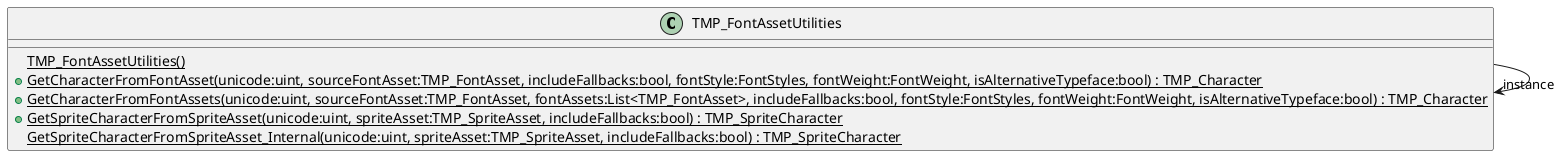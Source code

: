 @startuml
class TMP_FontAssetUtilities {
    {static} TMP_FontAssetUtilities()
    + {static} GetCharacterFromFontAsset(unicode:uint, sourceFontAsset:TMP_FontAsset, includeFallbacks:bool, fontStyle:FontStyles, fontWeight:FontWeight, isAlternativeTypeface:bool) : TMP_Character
    + {static} GetCharacterFromFontAssets(unicode:uint, sourceFontAsset:TMP_FontAsset, fontAssets:List<TMP_FontAsset>, includeFallbacks:bool, fontStyle:FontStyles, fontWeight:FontWeight, isAlternativeTypeface:bool) : TMP_Character
    + {static} GetSpriteCharacterFromSpriteAsset(unicode:uint, spriteAsset:TMP_SpriteAsset, includeFallbacks:bool) : TMP_SpriteCharacter
    {static} GetSpriteCharacterFromSpriteAsset_Internal(unicode:uint, spriteAsset:TMP_SpriteAsset, includeFallbacks:bool) : TMP_SpriteCharacter
}
TMP_FontAssetUtilities --> "instance" TMP_FontAssetUtilities
@enduml
